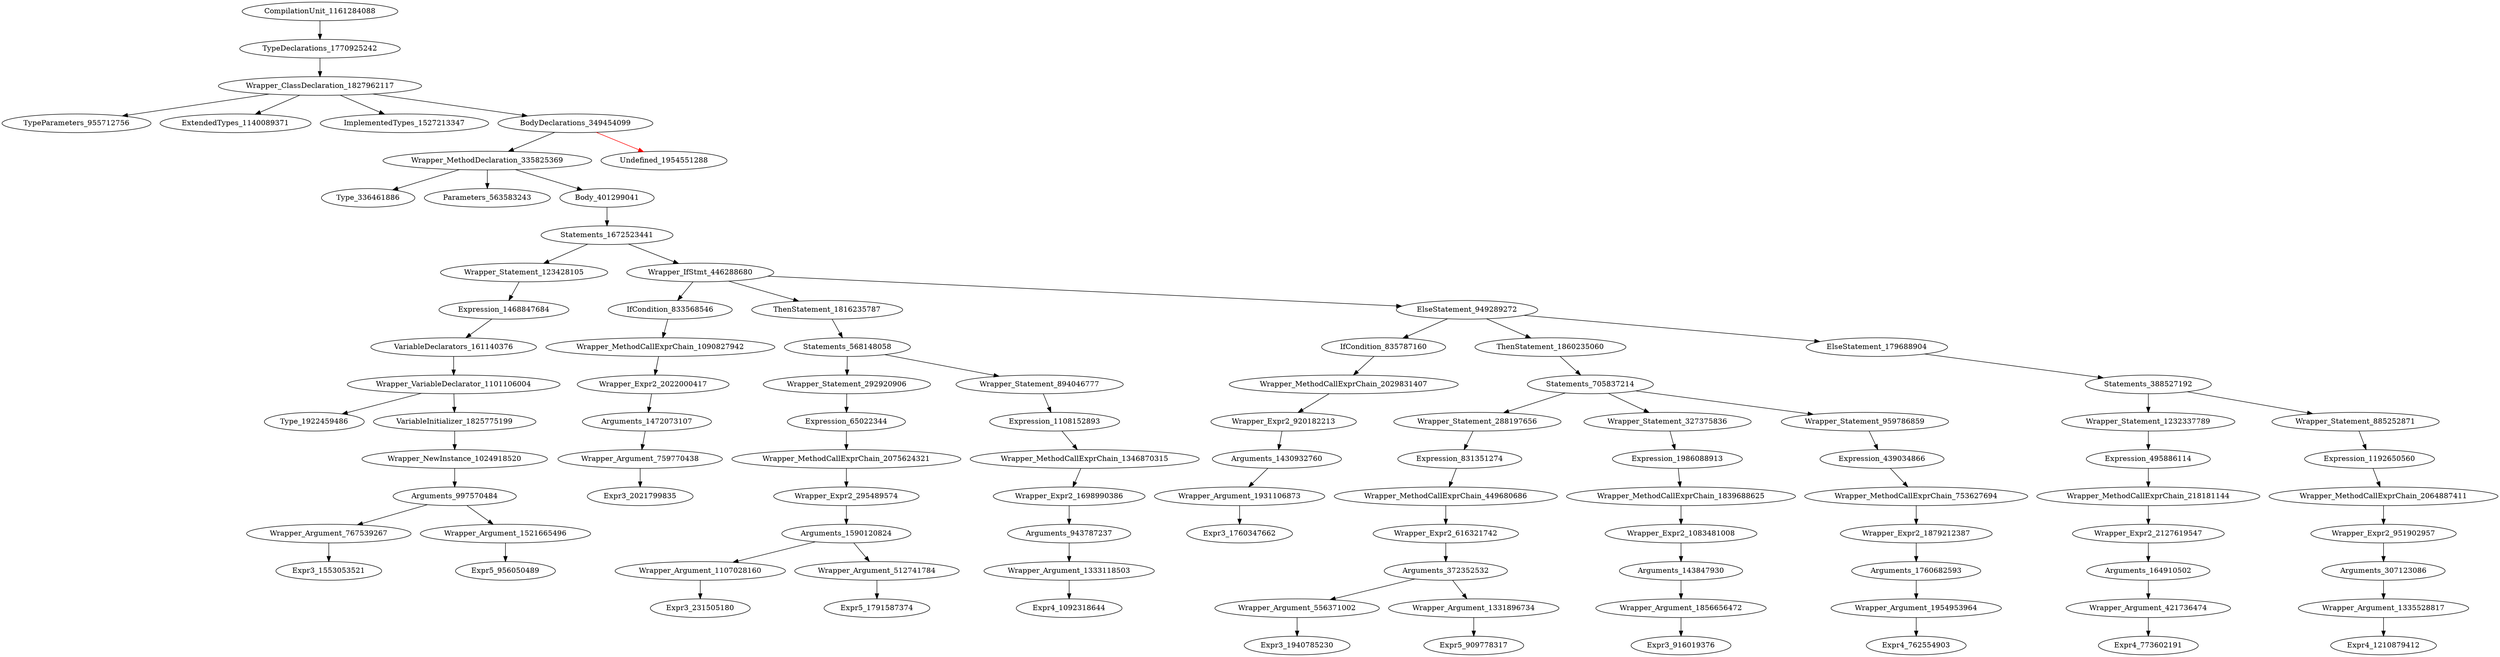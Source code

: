 digraph {
CompilationUnit_1161284088 -> TypeDeclarations_1770925242
TypeDeclarations_1770925242 -> Wrapper_ClassDeclaration_1827962117
Wrapper_ClassDeclaration_1827962117 -> TypeParameters_955712756
Wrapper_ClassDeclaration_1827962117 -> ExtendedTypes_1140089371
Wrapper_ClassDeclaration_1827962117 -> ImplementedTypes_1527213347
Wrapper_ClassDeclaration_1827962117 -> BodyDeclarations_349454099
BodyDeclarations_349454099 -> Wrapper_MethodDeclaration_335825369
BodyDeclarations_349454099 -> Undefined_1954551288 [color = red] 
Wrapper_MethodDeclaration_335825369 -> Type_336461886
Wrapper_MethodDeclaration_335825369 -> Parameters_563583243
Wrapper_MethodDeclaration_335825369 -> Body_401299041
Body_401299041 -> Statements_1672523441
Statements_1672523441 -> Wrapper_Statement_123428105
Statements_1672523441 -> Wrapper_IfStmt_446288680
Wrapper_Statement_123428105 -> Expression_1468847684
Wrapper_IfStmt_446288680 -> IfCondition_833568546
Wrapper_IfStmt_446288680 -> ThenStatement_1816235787
Wrapper_IfStmt_446288680 -> ElseStatement_949289272
Expression_1468847684 -> VariableDeclarators_161140376
IfCondition_833568546 -> Wrapper_MethodCallExprChain_1090827942
ThenStatement_1816235787 -> Statements_568148058
ElseStatement_949289272 -> IfCondition_835787160
ElseStatement_949289272 -> ThenStatement_1860235060
ElseStatement_949289272 -> ElseStatement_179688904
VariableDeclarators_161140376 -> Wrapper_VariableDeclarator_1101106004
Wrapper_MethodCallExprChain_1090827942 -> Wrapper_Expr2_2022000417
Statements_568148058 -> Wrapper_Statement_292920906
Statements_568148058 -> Wrapper_Statement_894046777
IfCondition_835787160 -> Wrapper_MethodCallExprChain_2029831407
ThenStatement_1860235060 -> Statements_705837214
ElseStatement_179688904 -> Statements_388527192
Wrapper_VariableDeclarator_1101106004 -> Type_1922459486
Wrapper_VariableDeclarator_1101106004 -> VariableInitializer_1825775199
Wrapper_Expr2_2022000417 -> Arguments_1472073107
Wrapper_Statement_292920906 -> Expression_65022344
Wrapper_Statement_894046777 -> Expression_1108152893
Wrapper_MethodCallExprChain_2029831407 -> Wrapper_Expr2_920182213
Statements_705837214 -> Wrapper_Statement_288197656
Statements_705837214 -> Wrapper_Statement_327375836
Statements_705837214 -> Wrapper_Statement_959786859
Statements_388527192 -> Wrapper_Statement_1232337789
Statements_388527192 -> Wrapper_Statement_885252871
VariableInitializer_1825775199 -> Wrapper_NewInstance_1024918520
Arguments_1472073107 -> Wrapper_Argument_759770438
Expression_65022344 -> Wrapper_MethodCallExprChain_2075624321
Expression_1108152893 -> Wrapper_MethodCallExprChain_1346870315
Wrapper_Expr2_920182213 -> Arguments_1430932760
Wrapper_Statement_288197656 -> Expression_831351274
Wrapper_Statement_327375836 -> Expression_1986088913
Wrapper_Statement_959786859 -> Expression_439034866
Wrapper_Statement_1232337789 -> Expression_495886114
Wrapper_Statement_885252871 -> Expression_1192650560
Wrapper_NewInstance_1024918520 -> Arguments_997570484
Wrapper_Argument_759770438 -> Expr3_2021799835
Wrapper_MethodCallExprChain_2075624321 -> Wrapper_Expr2_295489574
Wrapper_MethodCallExprChain_1346870315 -> Wrapper_Expr2_1698990386
Arguments_1430932760 -> Wrapper_Argument_1931106873
Expression_831351274 -> Wrapper_MethodCallExprChain_449680686
Expression_1986088913 -> Wrapper_MethodCallExprChain_1839688625
Expression_439034866 -> Wrapper_MethodCallExprChain_753627694
Expression_495886114 -> Wrapper_MethodCallExprChain_218181144
Expression_1192650560 -> Wrapper_MethodCallExprChain_2064887411
Arguments_997570484 -> Wrapper_Argument_767539267
Arguments_997570484 -> Wrapper_Argument_1521665496
Wrapper_Expr2_295489574 -> Arguments_1590120824
Wrapper_Expr2_1698990386 -> Arguments_943787237
Wrapper_Argument_1931106873 -> Expr3_1760347662
Wrapper_MethodCallExprChain_449680686 -> Wrapper_Expr2_616321742
Wrapper_MethodCallExprChain_1839688625 -> Wrapper_Expr2_1083481008
Wrapper_MethodCallExprChain_753627694 -> Wrapper_Expr2_1879212387
Wrapper_MethodCallExprChain_218181144 -> Wrapper_Expr2_2127619547
Wrapper_MethodCallExprChain_2064887411 -> Wrapper_Expr2_951902957
Wrapper_Argument_767539267 -> Expr3_1553053521
Wrapper_Argument_1521665496 -> Expr5_956050489
Arguments_1590120824 -> Wrapper_Argument_1107028160
Arguments_1590120824 -> Wrapper_Argument_512741784
Arguments_943787237 -> Wrapper_Argument_1333118503
Wrapper_Expr2_616321742 -> Arguments_372352532
Wrapper_Expr2_1083481008 -> Arguments_143847930
Wrapper_Expr2_1879212387 -> Arguments_1760682593
Wrapper_Expr2_2127619547 -> Arguments_164910502
Wrapper_Expr2_951902957 -> Arguments_307123086
Wrapper_Argument_1107028160 -> Expr3_231505180
Wrapper_Argument_512741784 -> Expr5_1791587374
Wrapper_Argument_1333118503 -> Expr4_1092318644
Arguments_372352532 -> Wrapper_Argument_556371002
Arguments_372352532 -> Wrapper_Argument_1331896734
Arguments_143847930 -> Wrapper_Argument_1856656472
Arguments_1760682593 -> Wrapper_Argument_1954953964
Arguments_164910502 -> Wrapper_Argument_421736474
Arguments_307123086 -> Wrapper_Argument_1335528817
Wrapper_Argument_556371002 -> Expr3_1940785230
Wrapper_Argument_1331896734 -> Expr5_909778317
Wrapper_Argument_1856656472 -> Expr3_916019376
Wrapper_Argument_1954953964 -> Expr4_762554903
Wrapper_Argument_421736474 -> Expr4_773602191
Wrapper_Argument_1335528817 -> Expr4_1210879412
}